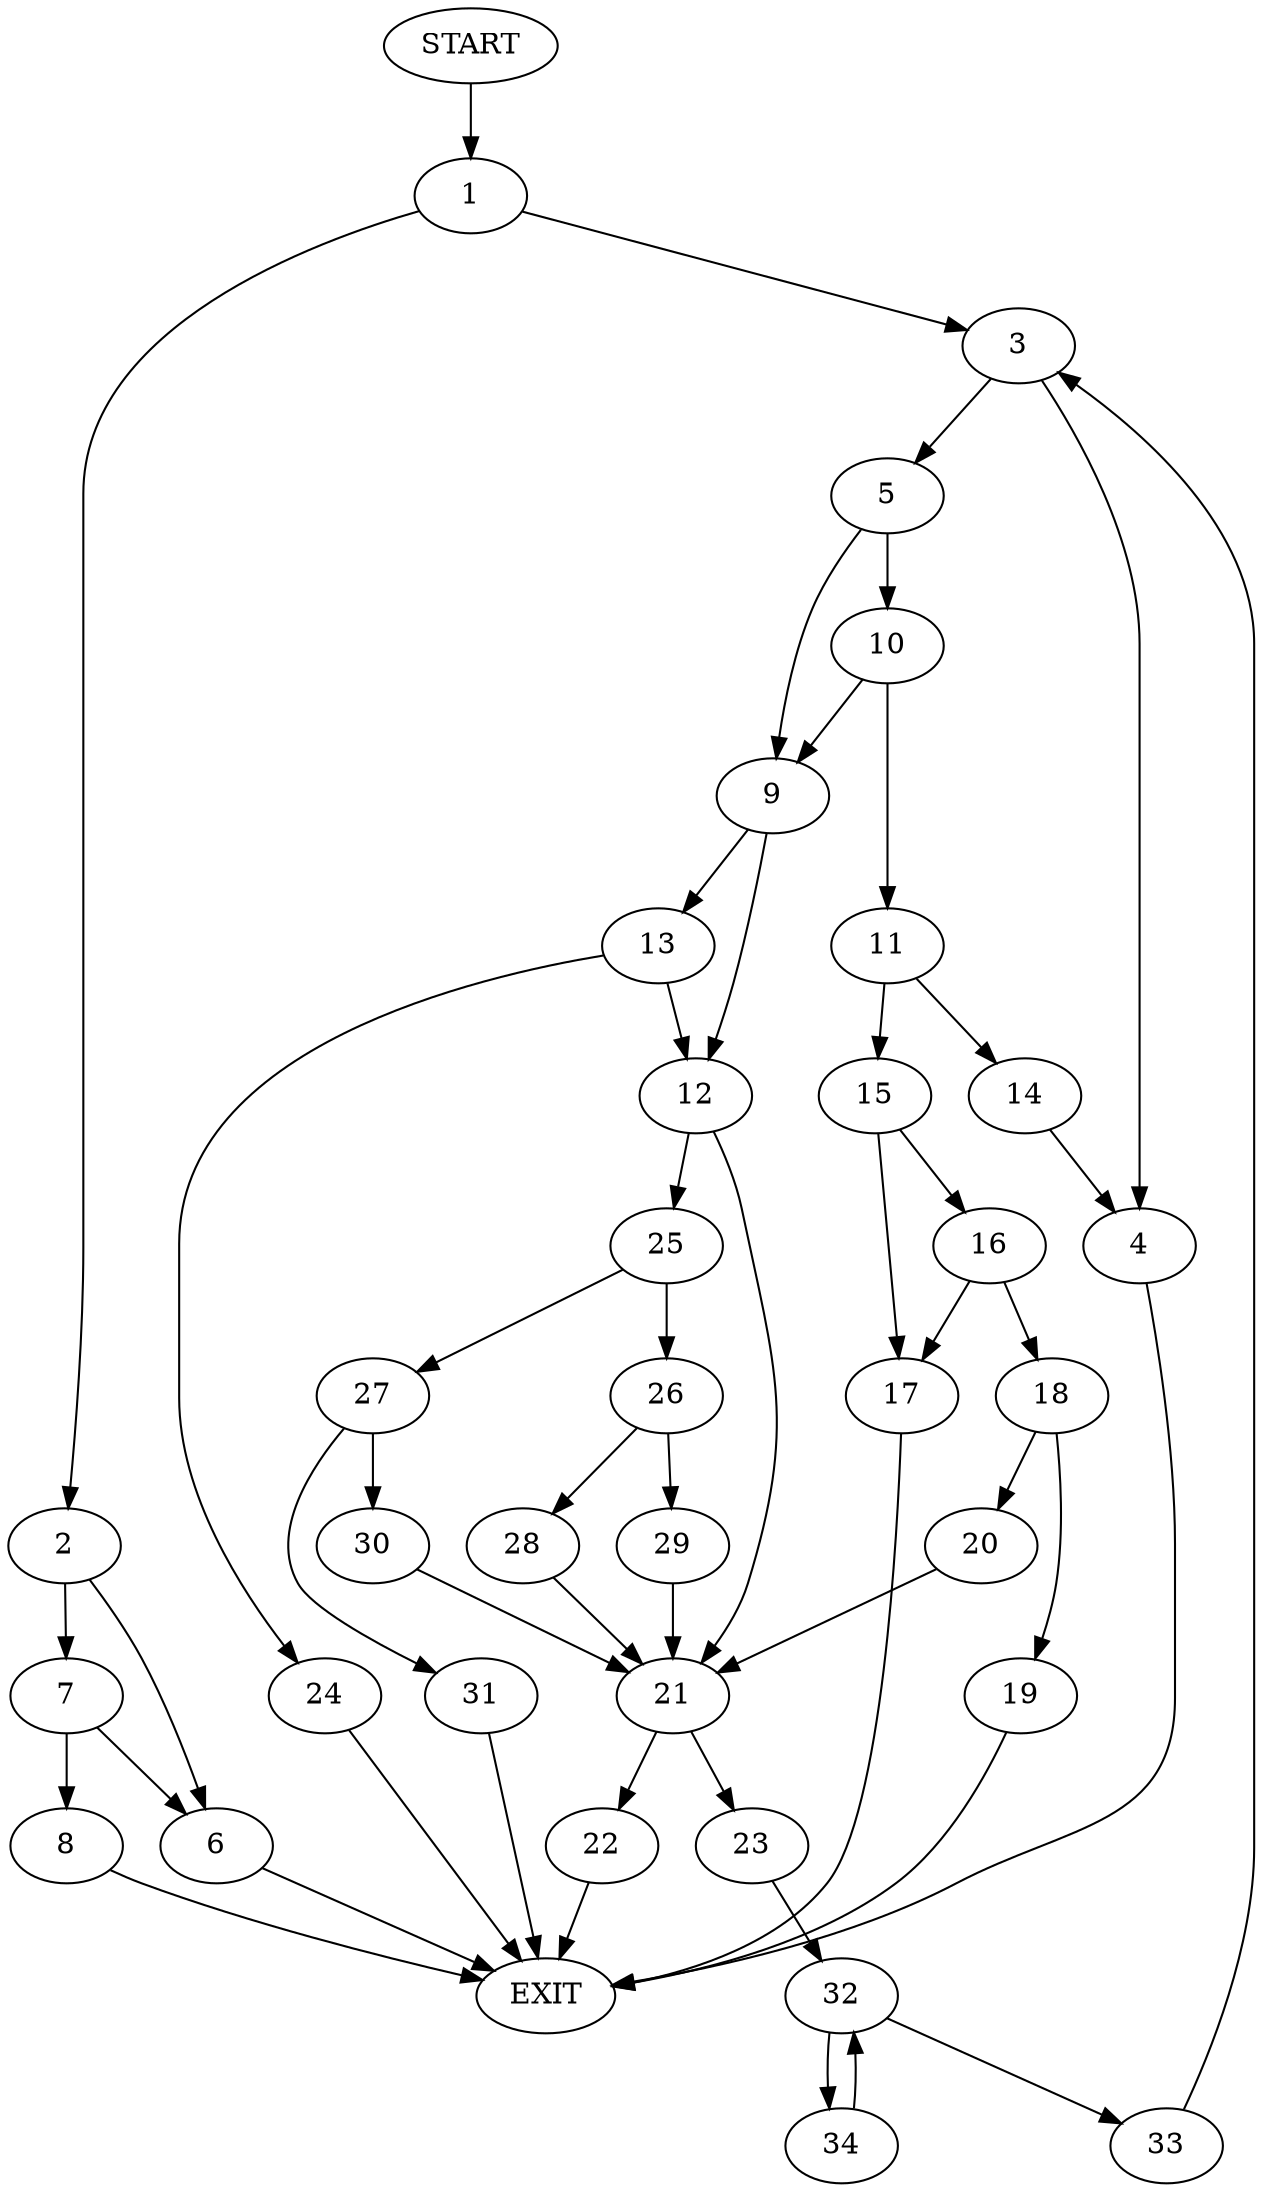 digraph {
0 [label="START"]
35 [label="EXIT"]
0 -> 1
1 -> 2
1 -> 3
3 -> 4
3 -> 5
2 -> 6
2 -> 7
7 -> 8
7 -> 6
6 -> 35
8 -> 35
4 -> 35
5 -> 9
5 -> 10
10 -> 9
10 -> 11
9 -> 12
9 -> 13
11 -> 14
11 -> 15
15 -> 16
15 -> 17
14 -> 4
16 -> 18
16 -> 17
17 -> 35
18 -> 19
18 -> 20
19 -> 35
20 -> 21
21 -> 22
21 -> 23
13 -> 12
13 -> 24
12 -> 25
12 -> 21
24 -> 35
25 -> 26
25 -> 27
26 -> 28
26 -> 29
27 -> 30
27 -> 31
28 -> 21
29 -> 21
31 -> 35
30 -> 21
22 -> 35
23 -> 32
32 -> 33
32 -> 34
34 -> 32
33 -> 3
}
